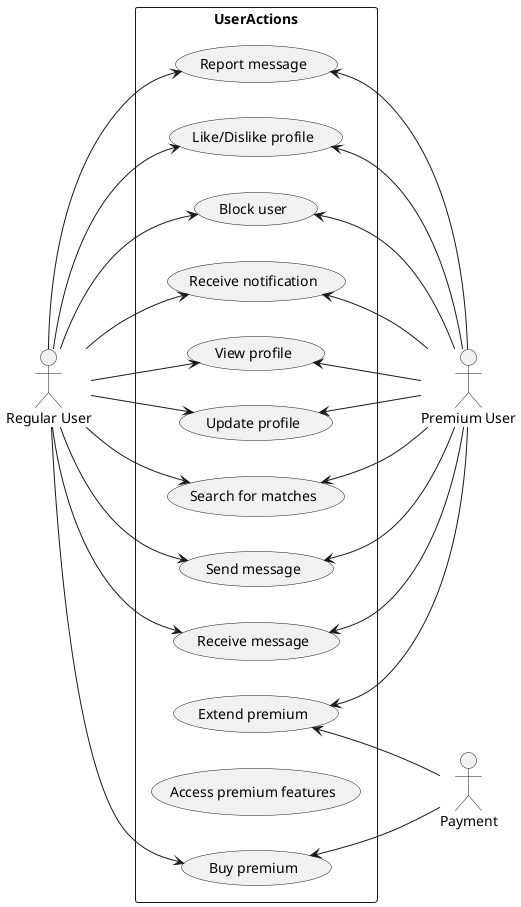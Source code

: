 @startuml
:Regular User: as ru
:Premium User: as pu
:Payment: as payment

left to right direction
rectangle UserActions {
  (View profile) as viewProfile
  (Update profile) as updateProfile
  (Search for matches) as searchMatches
  (Send message) as sendMessage
  (Receive message) as receiveMessage
  (Report message) as reportMessage
  (Like/Dislike profile) as reactProfile
  (Block user) as blockUser
  (Receive notification) as receiveNotification
  (Buy premium) as buyPremium
  (Access premium features) as accessPremium
  (Extend premium) as extendPremium
}

ru --> viewProfile
ru --> updateProfile
ru --> searchMatches
ru --> sendMessage
ru --> receiveMessage
ru --> reportMessage
ru --> reactProfile
ru --> blockUser
ru --> receiveNotification
ru --> buyPremium

viewProfile <-- pu
updateProfile <-- pu
searchMatches <-- pu
sendMessage <-- pu
receiveMessage <-- pu
reportMessage <-- pu
reactProfile <-- pu
blockUser <-- pu
receiveNotification <-- pu
extendPremium <-- pu

buyPremium <-- payment
extendPremium <-- payment
@enduml